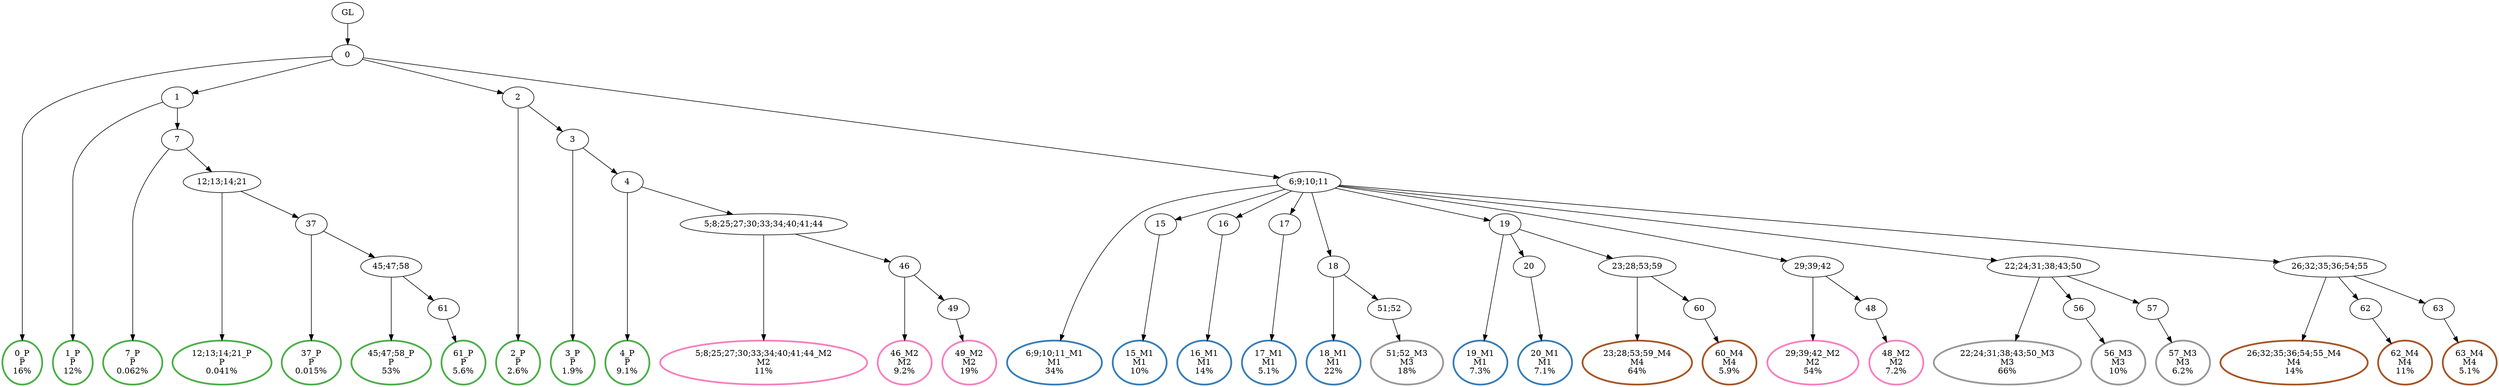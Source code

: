 digraph T {
	{
		rank=same
		60 [penwidth=3,colorscheme=set19,color=3,label="0_P\nP\n16%"]
		58 [penwidth=3,colorscheme=set19,color=3,label="1_P\nP\n12%"]
		56 [penwidth=3,colorscheme=set19,color=3,label="7_P\nP\n0.062%"]
		54 [penwidth=3,colorscheme=set19,color=3,label="12;13;14;21_P\nP\n0.041%"]
		52 [penwidth=3,colorscheme=set19,color=3,label="37_P\nP\n0.015%"]
		50 [penwidth=3,colorscheme=set19,color=3,label="45;47;58_P\nP\n53%"]
		48 [penwidth=3,colorscheme=set19,color=3,label="61_P\nP\n5.6%"]
		46 [penwidth=3,colorscheme=set19,color=3,label="2_P\nP\n2.6%"]
		44 [penwidth=3,colorscheme=set19,color=3,label="3_P\nP\n1.9%"]
		42 [penwidth=3,colorscheme=set19,color=3,label="4_P\nP\n9.1%"]
		40 [penwidth=3,colorscheme=set19,color=2,label="6;9;10;11_M1\nM1\n34%"]
		38 [penwidth=3,colorscheme=set19,color=2,label="15_M1\nM1\n10%"]
		36 [penwidth=3,colorscheme=set19,color=2,label="16_M1\nM1\n14%"]
		34 [penwidth=3,colorscheme=set19,color=2,label="17_M1\nM1\n5.1%"]
		32 [penwidth=3,colorscheme=set19,color=2,label="18_M1\nM1\n22%"]
		30 [penwidth=3,colorscheme=set19,color=2,label="19_M1\nM1\n7.3%"]
		28 [penwidth=3,colorscheme=set19,color=2,label="20_M1\nM1\n7.1%"]
		26 [penwidth=3,colorscheme=set19,color=8,label="5;8;25;27;30;33;34;40;41;44_M2\nM2\n11%"]
		24 [penwidth=3,colorscheme=set19,color=8,label="46_M2\nM2\n9.2%"]
		22 [penwidth=3,colorscheme=set19,color=8,label="49_M2\nM2\n19%"]
		20 [penwidth=3,colorscheme=set19,color=8,label="29;39;42_M2\nM2\n54%"]
		18 [penwidth=3,colorscheme=set19,color=8,label="48_M2\nM2\n7.2%"]
		16 [penwidth=3,colorscheme=set19,color=9,label="51;52_M3\nM3\n18%"]
		14 [penwidth=3,colorscheme=set19,color=9,label="22;24;31;38;43;50_M3\nM3\n66%"]
		12 [penwidth=3,colorscheme=set19,color=9,label="56_M3\nM3\n10%"]
		10 [penwidth=3,colorscheme=set19,color=9,label="57_M3\nM3\n6.2%"]
		8 [penwidth=3,colorscheme=set19,color=7,label="23;28;53;59_M4\nM4\n64%"]
		6 [penwidth=3,colorscheme=set19,color=7,label="60_M4\nM4\n5.9%"]
		4 [penwidth=3,colorscheme=set19,color=7,label="26;32;35;36;54;55_M4\nM4\n14%"]
		2 [penwidth=3,colorscheme=set19,color=7,label="62_M4\nM4\n11%"]
		0 [penwidth=3,colorscheme=set19,color=7,label="63_M4\nM4\n5.1%"]
	}
	62 [label="GL"]
	61 [label="0"]
	59 [label="1"]
	57 [label="7"]
	55 [label="12;13;14;21"]
	53 [label="37"]
	51 [label="45;47;58"]
	49 [label="61"]
	47 [label="2"]
	45 [label="3"]
	43 [label="4"]
	41 [label="6;9;10;11"]
	39 [label="15"]
	37 [label="16"]
	35 [label="17"]
	33 [label="18"]
	31 [label="19"]
	29 [label="20"]
	27 [label="5;8;25;27;30;33;34;40;41;44"]
	25 [label="46"]
	23 [label="49"]
	21 [label="29;39;42"]
	19 [label="48"]
	17 [label="51;52"]
	15 [label="22;24;31;38;43;50"]
	13 [label="56"]
	11 [label="57"]
	9 [label="23;28;53;59"]
	7 [label="60"]
	5 [label="26;32;35;36;54;55"]
	3 [label="62"]
	1 [label="63"]
	62 -> 61
	61 -> 60
	61 -> 59
	61 -> 47
	61 -> 41
	59 -> 58
	59 -> 57
	57 -> 56
	57 -> 55
	55 -> 54
	55 -> 53
	53 -> 52
	53 -> 51
	51 -> 50
	51 -> 49
	49 -> 48
	47 -> 46
	47 -> 45
	45 -> 44
	45 -> 43
	43 -> 42
	43 -> 27
	41 -> 40
	41 -> 39
	41 -> 37
	41 -> 35
	41 -> 33
	41 -> 31
	41 -> 21
	41 -> 15
	41 -> 5
	39 -> 38
	37 -> 36
	35 -> 34
	33 -> 32
	33 -> 17
	31 -> 30
	31 -> 29
	31 -> 9
	29 -> 28
	27 -> 26
	27 -> 25
	25 -> 24
	25 -> 23
	23 -> 22
	21 -> 20
	21 -> 19
	19 -> 18
	17 -> 16
	15 -> 14
	15 -> 13
	15 -> 11
	13 -> 12
	11 -> 10
	9 -> 8
	9 -> 7
	7 -> 6
	5 -> 4
	5 -> 3
	5 -> 1
	3 -> 2
	1 -> 0
}
